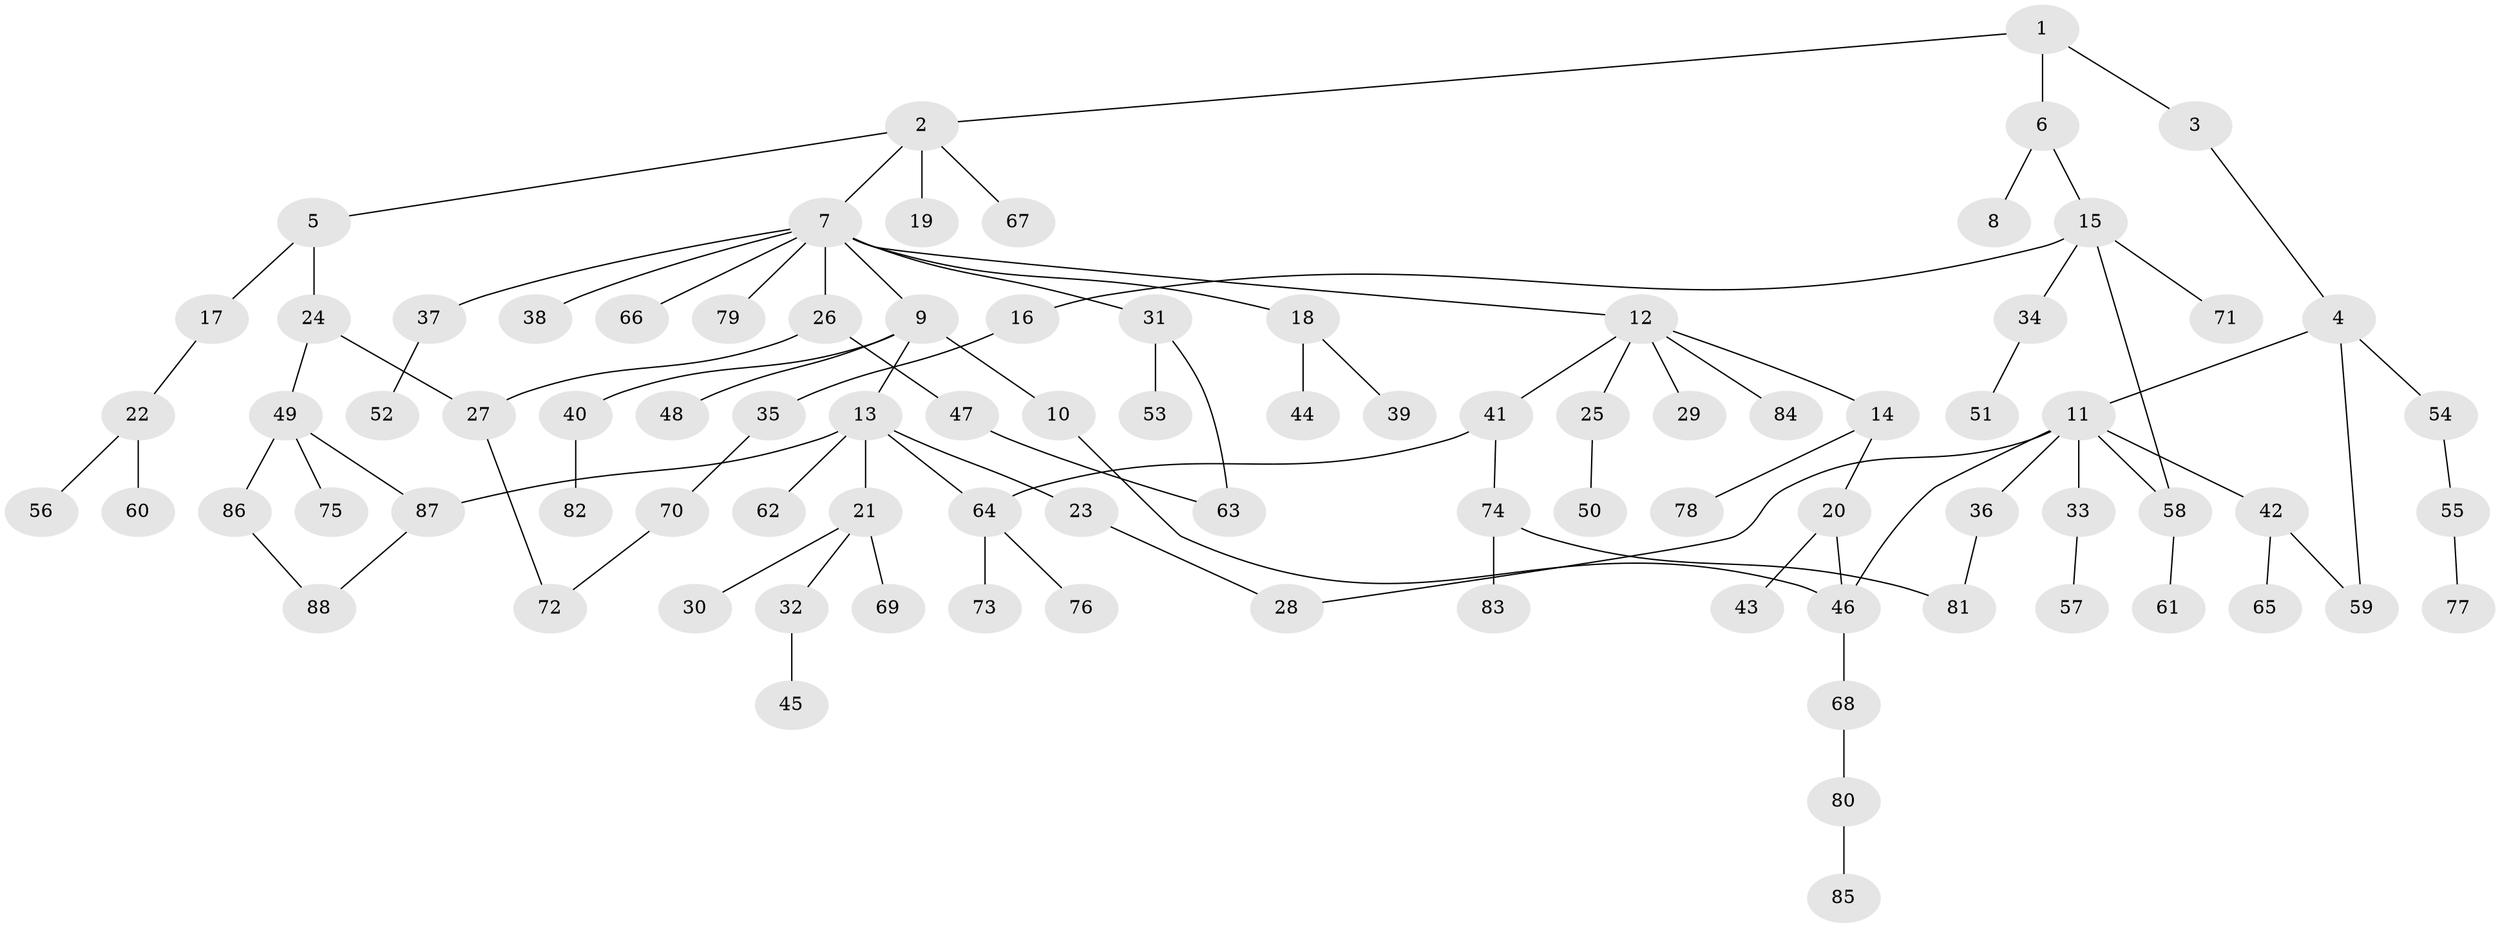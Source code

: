// coarse degree distribution, {3: 0.1724137931034483, 4: 0.06896551724137931, 6: 0.017241379310344827, 11: 0.017241379310344827, 1: 0.39655172413793105, 2: 0.25862068965517243, 7: 0.017241379310344827, 5: 0.05172413793103448}
// Generated by graph-tools (version 1.1) at 2025/51/02/27/25 19:51:36]
// undirected, 88 vertices, 99 edges
graph export_dot {
graph [start="1"]
  node [color=gray90,style=filled];
  1;
  2;
  3;
  4;
  5;
  6;
  7;
  8;
  9;
  10;
  11;
  12;
  13;
  14;
  15;
  16;
  17;
  18;
  19;
  20;
  21;
  22;
  23;
  24;
  25;
  26;
  27;
  28;
  29;
  30;
  31;
  32;
  33;
  34;
  35;
  36;
  37;
  38;
  39;
  40;
  41;
  42;
  43;
  44;
  45;
  46;
  47;
  48;
  49;
  50;
  51;
  52;
  53;
  54;
  55;
  56;
  57;
  58;
  59;
  60;
  61;
  62;
  63;
  64;
  65;
  66;
  67;
  68;
  69;
  70;
  71;
  72;
  73;
  74;
  75;
  76;
  77;
  78;
  79;
  80;
  81;
  82;
  83;
  84;
  85;
  86;
  87;
  88;
  1 -- 2;
  1 -- 3;
  1 -- 6;
  2 -- 5;
  2 -- 7;
  2 -- 19;
  2 -- 67;
  3 -- 4;
  4 -- 11;
  4 -- 54;
  4 -- 59;
  5 -- 17;
  5 -- 24;
  6 -- 8;
  6 -- 15;
  7 -- 9;
  7 -- 12;
  7 -- 18;
  7 -- 26;
  7 -- 31;
  7 -- 37;
  7 -- 38;
  7 -- 66;
  7 -- 79;
  9 -- 10;
  9 -- 13;
  9 -- 40;
  9 -- 48;
  10 -- 46;
  11 -- 28;
  11 -- 33;
  11 -- 36;
  11 -- 42;
  11 -- 46;
  11 -- 58;
  12 -- 14;
  12 -- 25;
  12 -- 29;
  12 -- 41;
  12 -- 84;
  13 -- 21;
  13 -- 23;
  13 -- 62;
  13 -- 64;
  13 -- 87;
  14 -- 20;
  14 -- 78;
  15 -- 16;
  15 -- 34;
  15 -- 58;
  15 -- 71;
  16 -- 35;
  17 -- 22;
  18 -- 39;
  18 -- 44;
  20 -- 43;
  20 -- 46;
  21 -- 30;
  21 -- 32;
  21 -- 69;
  22 -- 56;
  22 -- 60;
  23 -- 28;
  24 -- 27;
  24 -- 49;
  25 -- 50;
  26 -- 47;
  26 -- 27;
  27 -- 72;
  31 -- 53;
  31 -- 63;
  32 -- 45;
  33 -- 57;
  34 -- 51;
  35 -- 70;
  36 -- 81;
  37 -- 52;
  40 -- 82;
  41 -- 74;
  41 -- 64;
  42 -- 59;
  42 -- 65;
  46 -- 68;
  47 -- 63;
  49 -- 75;
  49 -- 86;
  49 -- 87;
  54 -- 55;
  55 -- 77;
  58 -- 61;
  64 -- 73;
  64 -- 76;
  68 -- 80;
  70 -- 72;
  74 -- 83;
  74 -- 81;
  80 -- 85;
  86 -- 88;
  87 -- 88;
}

